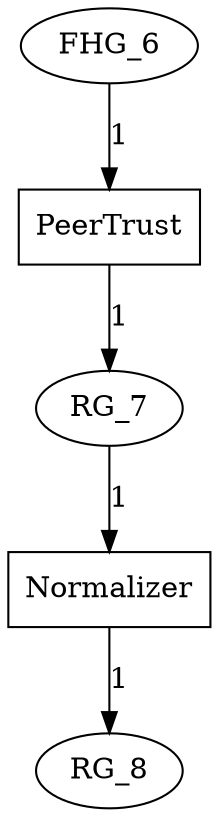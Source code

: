 digraph G {PeerTrust[shape=box];FHG_6 -> PeerTrust[label="1"];PeerTrust[shape=box];PeerTrust -> RG_7[label="1"];Normalizer[shape=box];RG_7 -> Normalizer[label="1"];Normalizer[shape=box];Normalizer -> RG_8[label="1"];}